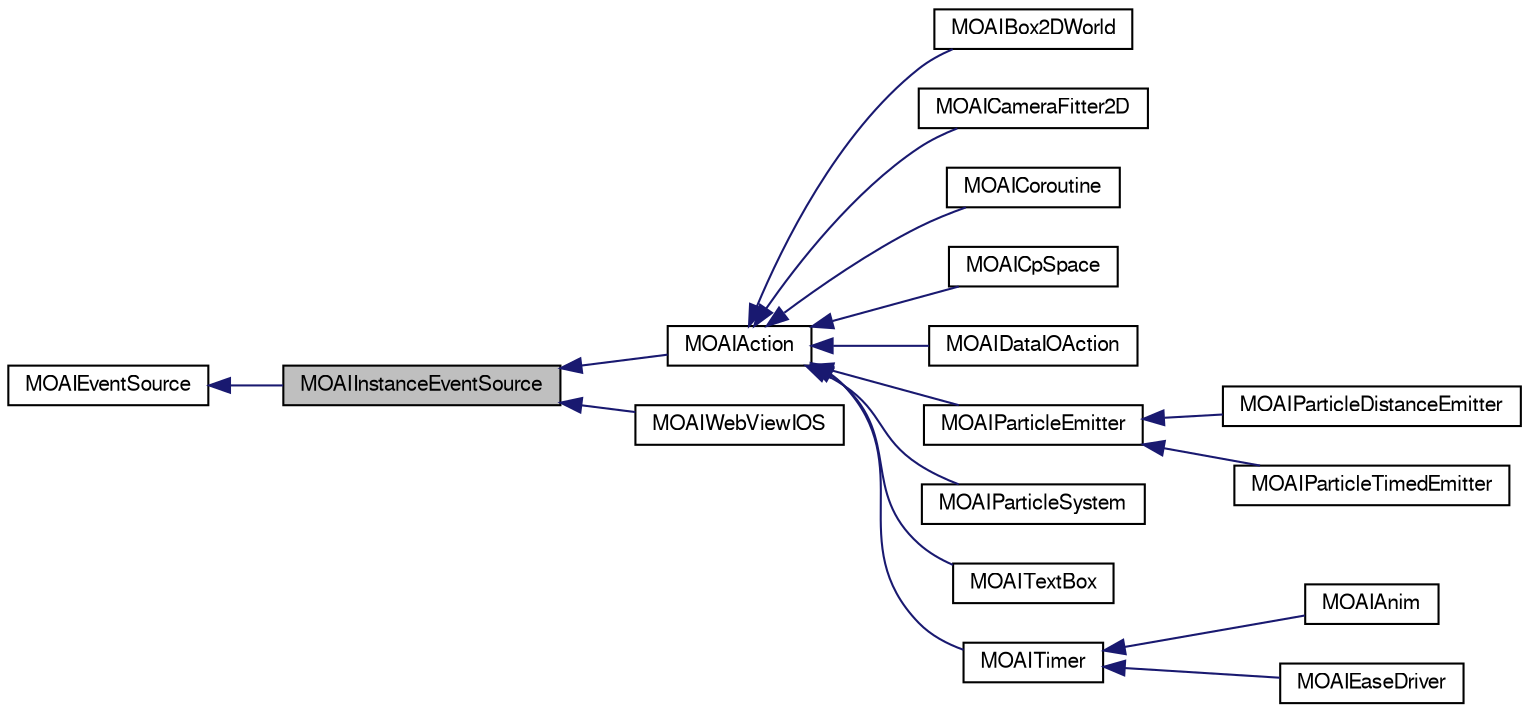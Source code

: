 digraph G
{
  edge [fontname="FreeSans",fontsize="10",labelfontname="FreeSans",labelfontsize="10"];
  node [fontname="FreeSans",fontsize="10",shape=record];
  rankdir=LR;
  Node1 [label="MOAIInstanceEventSource",height=0.2,width=0.4,color="black", fillcolor="grey75", style="filled" fontcolor="black"];
  Node2 -> Node1 [dir=back,color="midnightblue",fontsize="10",style="solid",fontname="FreeSans"];
  Node2 [label="MOAIEventSource",height=0.2,width=0.4,color="black", fillcolor="white", style="filled",URL="$class_m_o_a_i_event_source.html",tooltip="Base class for all Lua-bound Moai objects that emit events and have an event table."];
  Node1 -> Node3 [dir=back,color="midnightblue",fontsize="10",style="solid",fontname="FreeSans"];
  Node3 [label="MOAIAction",height=0.2,width=0.4,color="black", fillcolor="white", style="filled",URL="$class_m_o_a_i_action.html",tooltip="Base class for actions.   	&lt;table cellpadding=&quot;8&quot;&gt;&lt;tr&gt; &lt;td vertical-align=&q..."];
  Node3 -> Node4 [dir=back,color="midnightblue",fontsize="10",style="solid",fontname="FreeSans"];
  Node4 [label="MOAIBox2DWorld",height=0.2,width=0.4,color="black", fillcolor="white", style="filled",URL="$class_m_o_a_i_box2_d_world.html",tooltip="Box2D world.   	&lt;table cellpadding=&quot;8&quot;&gt;&lt;tr&gt; &lt;td vertical-align=&quot;top&quo..."];
  Node3 -> Node5 [dir=back,color="midnightblue",fontsize="10",style="solid",fontname="FreeSans"];
  Node5 [label="MOAICameraFitter2D",height=0.2,width=0.4,color="black", fillcolor="white", style="filled",URL="$class_m_o_a_i_camera_fitter2_d.html",tooltip="Action to dynamically fit a camera transform to a set of targets given a viewport and world space con..."];
  Node3 -> Node6 [dir=back,color="midnightblue",fontsize="10",style="solid",fontname="FreeSans"];
  Node6 [label="MOAICoroutine",height=0.2,width=0.4,color="black", fillcolor="white", style="filled",URL="$class_m_o_a_i_coroutine.html",tooltip="Binds a Lua coroutine to a MOAIAction."];
  Node3 -> Node7 [dir=back,color="midnightblue",fontsize="10",style="solid",fontname="FreeSans"];
  Node7 [label="MOAICpSpace",height=0.2,width=0.4,color="black", fillcolor="white", style="filled",URL="$class_m_o_a_i_cp_space.html",tooltip="Chipmunk Space.   	&lt;table cellpadding=&quot;8&quot;&gt;&lt;tr&gt; &lt;td vertical-align=&quot;top&..."];
  Node3 -> Node8 [dir=back,color="midnightblue",fontsize="10",style="solid",fontname="FreeSans"];
  Node8 [label="MOAIDataIOAction",height=0.2,width=0.4,color="black", fillcolor="white", style="filled",URL="$class_m_o_a_i_data_i_o_action.html",tooltip="Action for asynchronously loading and saving data."];
  Node3 -> Node9 [dir=back,color="midnightblue",fontsize="10",style="solid",fontname="FreeSans"];
  Node9 [label="MOAIParticleEmitter",height=0.2,width=0.4,color="black", fillcolor="white", style="filled",URL="$class_m_o_a_i_particle_emitter.html",tooltip="Particle emitter."];
  Node9 -> Node10 [dir=back,color="midnightblue",fontsize="10",style="solid",fontname="FreeSans"];
  Node10 [label="MOAIParticleDistanceEmitter",height=0.2,width=0.4,color="black", fillcolor="white", style="filled",URL="$class_m_o_a_i_particle_distance_emitter.html",tooltip="Particle emitter."];
  Node9 -> Node11 [dir=back,color="midnightblue",fontsize="10",style="solid",fontname="FreeSans"];
  Node11 [label="MOAIParticleTimedEmitter",height=0.2,width=0.4,color="black", fillcolor="white", style="filled",URL="$class_m_o_a_i_particle_timed_emitter.html",tooltip="Particle emitter."];
  Node3 -> Node12 [dir=back,color="midnightblue",fontsize="10",style="solid",fontname="FreeSans"];
  Node12 [label="MOAIParticleSystem",height=0.2,width=0.4,color="black", fillcolor="white", style="filled",URL="$class_m_o_a_i_particle_system.html",tooltip="Particle system."];
  Node3 -> Node13 [dir=back,color="midnightblue",fontsize="10",style="solid",fontname="FreeSans"];
  Node13 [label="MOAITextBox",height=0.2,width=0.4,color="black", fillcolor="white", style="filled",URL="$class_m_o_a_i_text_box.html"];
  Node3 -> Node14 [dir=back,color="midnightblue",fontsize="10",style="solid",fontname="FreeSans"];
  Node14 [label="MOAITimer",height=0.2,width=0.4,color="black", fillcolor="white", style="filled",URL="$class_m_o_a_i_timer.html",tooltip="Timer class for driving curves and animations.   	&lt;table cellpadding=&quot;8&quot;&gt;&lt;tr&gt; &..."];
  Node14 -> Node15 [dir=back,color="midnightblue",fontsize="10",style="solid",fontname="FreeSans"];
  Node15 [label="MOAIAnim",height=0.2,width=0.4,color="black", fillcolor="white", style="filled",URL="$class_m_o_a_i_anim.html",tooltip="Bind anim curves to nodes and provides timer controls for anim playback."];
  Node14 -> Node16 [dir=back,color="midnightblue",fontsize="10",style="solid",fontname="FreeSans"];
  Node16 [label="MOAIEaseDriver",height=0.2,width=0.4,color="black", fillcolor="white", style="filled",URL="$class_m_o_a_i_ease_driver.html",tooltip="Action that applies simple ease curves to node attributes."];
  Node1 -> Node17 [dir=back,color="midnightblue",fontsize="10",style="solid",fontname="FreeSans"];
  Node17 [label="MOAIWebViewIOS",height=0.2,width=0.4,color="black", fillcolor="white", style="filled",URL="$class_m_o_a_i_web_view_i_o_s.html",tooltip="Wrapper for UIWebView interaction on iOS devices.   	&lt;table cellpadding=&quot;8&quot;&gt;&lt;tr&gt..."];
}
